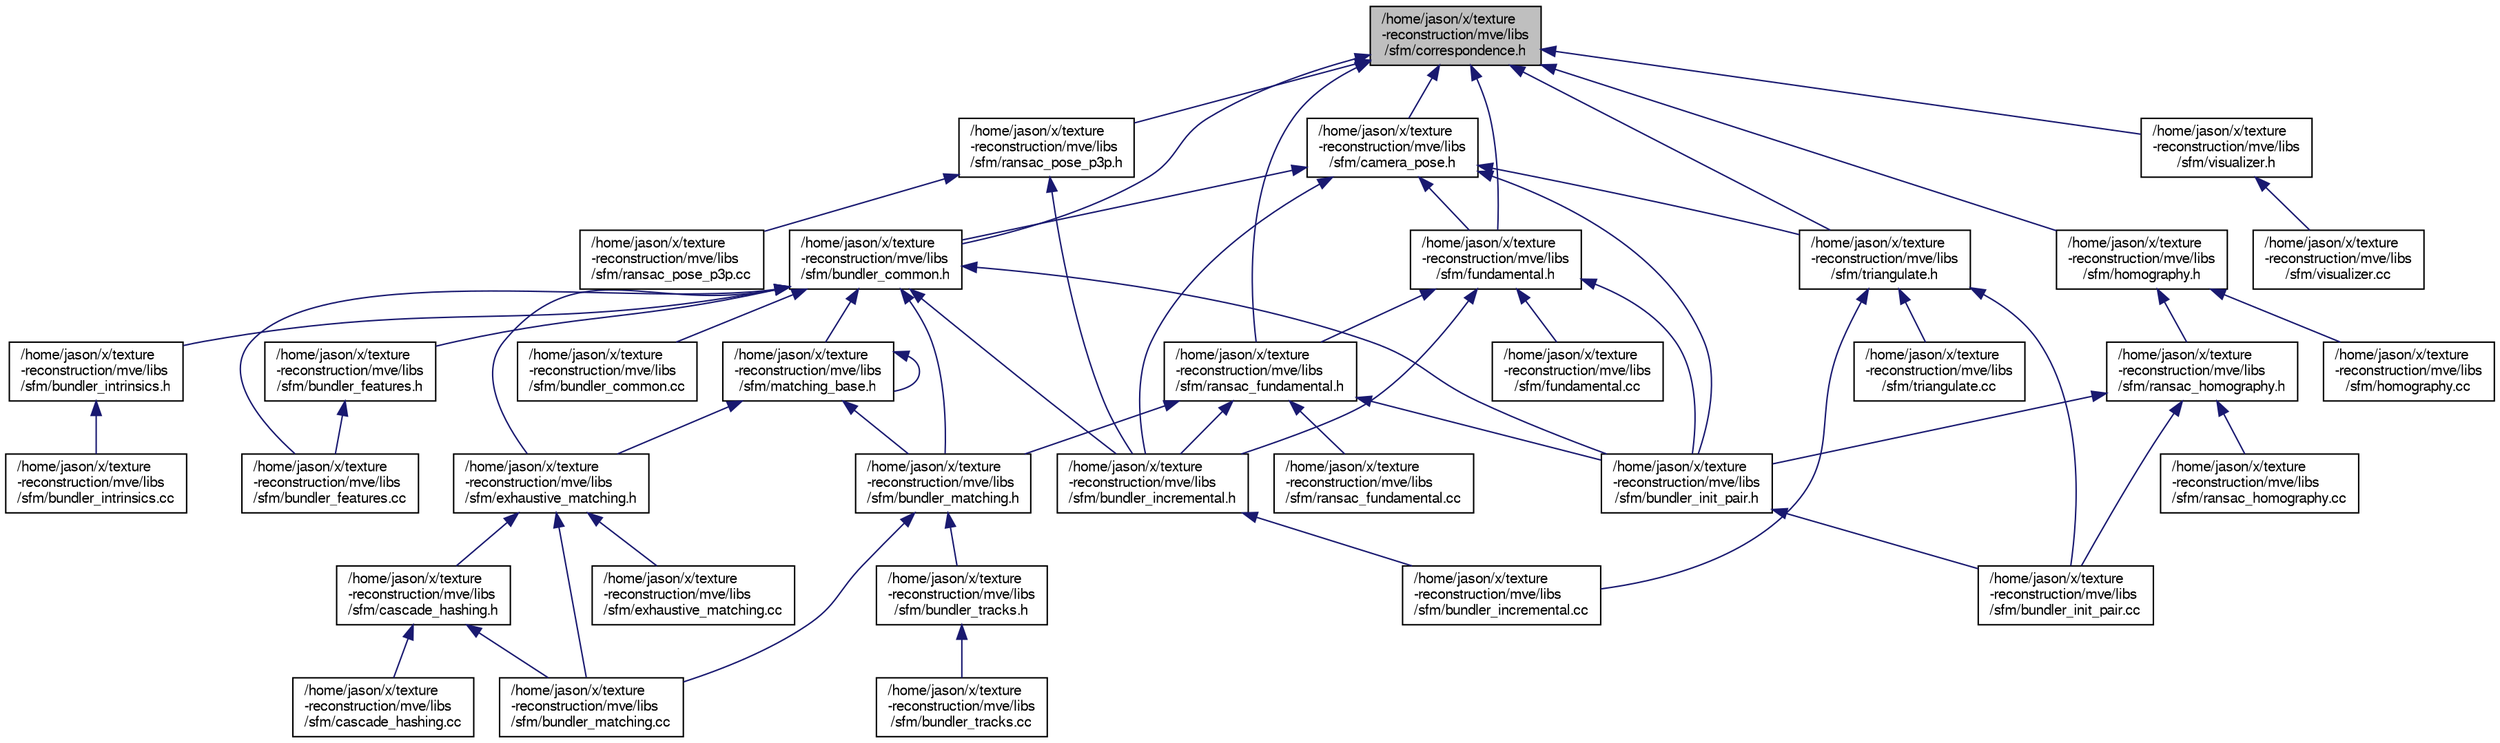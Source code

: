 digraph "/home/jason/x/texture-reconstruction/mve/libs/sfm/correspondence.h"
{
  edge [fontname="FreeSans",fontsize="10",labelfontname="FreeSans",labelfontsize="10"];
  node [fontname="FreeSans",fontsize="10",shape=record];
  Node16 [label="/home/jason/x/texture\l-reconstruction/mve/libs\l/sfm/correspondence.h",height=0.2,width=0.4,color="black", fillcolor="grey75", style="filled", fontcolor="black"];
  Node16 -> Node17 [dir="back",color="midnightblue",fontsize="10",style="solid",fontname="FreeSans"];
  Node17 [label="/home/jason/x/texture\l-reconstruction/mve/libs\l/sfm/camera_pose.h",height=0.2,width=0.4,color="black", fillcolor="white", style="filled",URL="$camera__pose_8h.html"];
  Node17 -> Node18 [dir="back",color="midnightblue",fontsize="10",style="solid",fontname="FreeSans"];
  Node18 [label="/home/jason/x/texture\l-reconstruction/mve/libs\l/sfm/bundler_common.h",height=0.2,width=0.4,color="black", fillcolor="white", style="filled",URL="$bundler__common_8h.html"];
  Node18 -> Node19 [dir="back",color="midnightblue",fontsize="10",style="solid",fontname="FreeSans"];
  Node19 [label="/home/jason/x/texture\l-reconstruction/mve/libs\l/sfm/bundler_common.cc",height=0.2,width=0.4,color="black", fillcolor="white", style="filled",URL="$bundler__common_8cc.html"];
  Node18 -> Node20 [dir="back",color="midnightblue",fontsize="10",style="solid",fontname="FreeSans"];
  Node20 [label="/home/jason/x/texture\l-reconstruction/mve/libs\l/sfm/bundler_features.cc",height=0.2,width=0.4,color="black", fillcolor="white", style="filled",URL="$bundler__features_8cc.html"];
  Node18 -> Node21 [dir="back",color="midnightblue",fontsize="10",style="solid",fontname="FreeSans"];
  Node21 [label="/home/jason/x/texture\l-reconstruction/mve/libs\l/sfm/bundler_features.h",height=0.2,width=0.4,color="black", fillcolor="white", style="filled",URL="$bundler__features_8h.html"];
  Node21 -> Node20 [dir="back",color="midnightblue",fontsize="10",style="solid",fontname="FreeSans"];
  Node18 -> Node22 [dir="back",color="midnightblue",fontsize="10",style="solid",fontname="FreeSans"];
  Node22 [label="/home/jason/x/texture\l-reconstruction/mve/libs\l/sfm/bundler_incremental.h",height=0.2,width=0.4,color="black", fillcolor="white", style="filled",URL="$bundler__incremental_8h.html"];
  Node22 -> Node23 [dir="back",color="midnightblue",fontsize="10",style="solid",fontname="FreeSans"];
  Node23 [label="/home/jason/x/texture\l-reconstruction/mve/libs\l/sfm/bundler_incremental.cc",height=0.2,width=0.4,color="black", fillcolor="white", style="filled",URL="$bundler__incremental_8cc.html"];
  Node18 -> Node24 [dir="back",color="midnightblue",fontsize="10",style="solid",fontname="FreeSans"];
  Node24 [label="/home/jason/x/texture\l-reconstruction/mve/libs\l/sfm/bundler_init_pair.h",height=0.2,width=0.4,color="black", fillcolor="white", style="filled",URL="$bundler__init__pair_8h.html"];
  Node24 -> Node25 [dir="back",color="midnightblue",fontsize="10",style="solid",fontname="FreeSans"];
  Node25 [label="/home/jason/x/texture\l-reconstruction/mve/libs\l/sfm/bundler_init_pair.cc",height=0.2,width=0.4,color="black", fillcolor="white", style="filled",URL="$bundler__init__pair_8cc.html"];
  Node18 -> Node26 [dir="back",color="midnightblue",fontsize="10",style="solid",fontname="FreeSans"];
  Node26 [label="/home/jason/x/texture\l-reconstruction/mve/libs\l/sfm/bundler_intrinsics.h",height=0.2,width=0.4,color="black", fillcolor="white", style="filled",URL="$bundler__intrinsics_8h.html"];
  Node26 -> Node27 [dir="back",color="midnightblue",fontsize="10",style="solid",fontname="FreeSans"];
  Node27 [label="/home/jason/x/texture\l-reconstruction/mve/libs\l/sfm/bundler_intrinsics.cc",height=0.2,width=0.4,color="black", fillcolor="white", style="filled",URL="$bundler__intrinsics_8cc.html"];
  Node18 -> Node28 [dir="back",color="midnightblue",fontsize="10",style="solid",fontname="FreeSans"];
  Node28 [label="/home/jason/x/texture\l-reconstruction/mve/libs\l/sfm/bundler_matching.h",height=0.2,width=0.4,color="black", fillcolor="white", style="filled",URL="$bundler__matching_8h.html"];
  Node28 -> Node29 [dir="back",color="midnightblue",fontsize="10",style="solid",fontname="FreeSans"];
  Node29 [label="/home/jason/x/texture\l-reconstruction/mve/libs\l/sfm/bundler_matching.cc",height=0.2,width=0.4,color="black", fillcolor="white", style="filled",URL="$bundler__matching_8cc.html"];
  Node28 -> Node30 [dir="back",color="midnightblue",fontsize="10",style="solid",fontname="FreeSans"];
  Node30 [label="/home/jason/x/texture\l-reconstruction/mve/libs\l/sfm/bundler_tracks.h",height=0.2,width=0.4,color="black", fillcolor="white", style="filled",URL="$bundler__tracks_8h.html"];
  Node30 -> Node31 [dir="back",color="midnightblue",fontsize="10",style="solid",fontname="FreeSans"];
  Node31 [label="/home/jason/x/texture\l-reconstruction/mve/libs\l/sfm/bundler_tracks.cc",height=0.2,width=0.4,color="black", fillcolor="white", style="filled",URL="$bundler__tracks_8cc.html"];
  Node18 -> Node32 [dir="back",color="midnightblue",fontsize="10",style="solid",fontname="FreeSans"];
  Node32 [label="/home/jason/x/texture\l-reconstruction/mve/libs\l/sfm/matching_base.h",height=0.2,width=0.4,color="black", fillcolor="white", style="filled",URL="$matching__base_8h.html"];
  Node32 -> Node28 [dir="back",color="midnightblue",fontsize="10",style="solid",fontname="FreeSans"];
  Node32 -> Node32 [dir="back",color="midnightblue",fontsize="10",style="solid",fontname="FreeSans"];
  Node32 -> Node33 [dir="back",color="midnightblue",fontsize="10",style="solid",fontname="FreeSans"];
  Node33 [label="/home/jason/x/texture\l-reconstruction/mve/libs\l/sfm/exhaustive_matching.h",height=0.2,width=0.4,color="black", fillcolor="white", style="filled",URL="$exhaustive__matching_8h.html"];
  Node33 -> Node34 [dir="back",color="midnightblue",fontsize="10",style="solid",fontname="FreeSans"];
  Node34 [label="/home/jason/x/texture\l-reconstruction/mve/libs\l/sfm/cascade_hashing.h",height=0.2,width=0.4,color="black", fillcolor="white", style="filled",URL="$cascade__hashing_8h.html"];
  Node34 -> Node29 [dir="back",color="midnightblue",fontsize="10",style="solid",fontname="FreeSans"];
  Node34 -> Node35 [dir="back",color="midnightblue",fontsize="10",style="solid",fontname="FreeSans"];
  Node35 [label="/home/jason/x/texture\l-reconstruction/mve/libs\l/sfm/cascade_hashing.cc",height=0.2,width=0.4,color="black", fillcolor="white", style="filled",URL="$cascade__hashing_8cc.html"];
  Node33 -> Node29 [dir="back",color="midnightblue",fontsize="10",style="solid",fontname="FreeSans"];
  Node33 -> Node36 [dir="back",color="midnightblue",fontsize="10",style="solid",fontname="FreeSans"];
  Node36 [label="/home/jason/x/texture\l-reconstruction/mve/libs\l/sfm/exhaustive_matching.cc",height=0.2,width=0.4,color="black", fillcolor="white", style="filled",URL="$exhaustive__matching_8cc.html"];
  Node18 -> Node33 [dir="back",color="midnightblue",fontsize="10",style="solid",fontname="FreeSans"];
  Node17 -> Node37 [dir="back",color="midnightblue",fontsize="10",style="solid",fontname="FreeSans"];
  Node37 [label="/home/jason/x/texture\l-reconstruction/mve/libs\l/sfm/triangulate.h",height=0.2,width=0.4,color="black", fillcolor="white", style="filled",URL="$triangulate_8h.html"];
  Node37 -> Node23 [dir="back",color="midnightblue",fontsize="10",style="solid",fontname="FreeSans"];
  Node37 -> Node25 [dir="back",color="midnightblue",fontsize="10",style="solid",fontname="FreeSans"];
  Node37 -> Node38 [dir="back",color="midnightblue",fontsize="10",style="solid",fontname="FreeSans"];
  Node38 [label="/home/jason/x/texture\l-reconstruction/mve/libs\l/sfm/triangulate.cc",height=0.2,width=0.4,color="black", fillcolor="white", style="filled",URL="$triangulate_8cc.html"];
  Node17 -> Node39 [dir="back",color="midnightblue",fontsize="10",style="solid",fontname="FreeSans"];
  Node39 [label="/home/jason/x/texture\l-reconstruction/mve/libs\l/sfm/fundamental.h",height=0.2,width=0.4,color="black", fillcolor="white", style="filled",URL="$fundamental_8h.html"];
  Node39 -> Node22 [dir="back",color="midnightblue",fontsize="10",style="solid",fontname="FreeSans"];
  Node39 -> Node40 [dir="back",color="midnightblue",fontsize="10",style="solid",fontname="FreeSans"];
  Node40 [label="/home/jason/x/texture\l-reconstruction/mve/libs\l/sfm/ransac_fundamental.h",height=0.2,width=0.4,color="black", fillcolor="white", style="filled",URL="$ransac__fundamental_8h.html"];
  Node40 -> Node22 [dir="back",color="midnightblue",fontsize="10",style="solid",fontname="FreeSans"];
  Node40 -> Node24 [dir="back",color="midnightblue",fontsize="10",style="solid",fontname="FreeSans"];
  Node40 -> Node28 [dir="back",color="midnightblue",fontsize="10",style="solid",fontname="FreeSans"];
  Node40 -> Node41 [dir="back",color="midnightblue",fontsize="10",style="solid",fontname="FreeSans"];
  Node41 [label="/home/jason/x/texture\l-reconstruction/mve/libs\l/sfm/ransac_fundamental.cc",height=0.2,width=0.4,color="black", fillcolor="white", style="filled",URL="$ransac__fundamental_8cc.html"];
  Node39 -> Node24 [dir="back",color="midnightblue",fontsize="10",style="solid",fontname="FreeSans"];
  Node39 -> Node42 [dir="back",color="midnightblue",fontsize="10",style="solid",fontname="FreeSans"];
  Node42 [label="/home/jason/x/texture\l-reconstruction/mve/libs\l/sfm/fundamental.cc",height=0.2,width=0.4,color="black", fillcolor="white", style="filled",URL="$fundamental_8cc.html"];
  Node17 -> Node22 [dir="back",color="midnightblue",fontsize="10",style="solid",fontname="FreeSans"];
  Node17 -> Node24 [dir="back",color="midnightblue",fontsize="10",style="solid",fontname="FreeSans"];
  Node16 -> Node18 [dir="back",color="midnightblue",fontsize="10",style="solid",fontname="FreeSans"];
  Node16 -> Node37 [dir="back",color="midnightblue",fontsize="10",style="solid",fontname="FreeSans"];
  Node16 -> Node39 [dir="back",color="midnightblue",fontsize="10",style="solid",fontname="FreeSans"];
  Node16 -> Node40 [dir="back",color="midnightblue",fontsize="10",style="solid",fontname="FreeSans"];
  Node16 -> Node43 [dir="back",color="midnightblue",fontsize="10",style="solid",fontname="FreeSans"];
  Node43 [label="/home/jason/x/texture\l-reconstruction/mve/libs\l/sfm/ransac_pose_p3p.h",height=0.2,width=0.4,color="black", fillcolor="white", style="filled",URL="$ransac__pose__p3p_8h.html"];
  Node43 -> Node22 [dir="back",color="midnightblue",fontsize="10",style="solid",fontname="FreeSans"];
  Node43 -> Node44 [dir="back",color="midnightblue",fontsize="10",style="solid",fontname="FreeSans"];
  Node44 [label="/home/jason/x/texture\l-reconstruction/mve/libs\l/sfm/ransac_pose_p3p.cc",height=0.2,width=0.4,color="black", fillcolor="white", style="filled",URL="$ransac__pose__p3p_8cc.html"];
  Node16 -> Node45 [dir="back",color="midnightblue",fontsize="10",style="solid",fontname="FreeSans"];
  Node45 [label="/home/jason/x/texture\l-reconstruction/mve/libs\l/sfm/homography.h",height=0.2,width=0.4,color="black", fillcolor="white", style="filled",URL="$homography_8h.html"];
  Node45 -> Node46 [dir="back",color="midnightblue",fontsize="10",style="solid",fontname="FreeSans"];
  Node46 [label="/home/jason/x/texture\l-reconstruction/mve/libs\l/sfm/ransac_homography.h",height=0.2,width=0.4,color="black", fillcolor="white", style="filled",URL="$ransac__homography_8h.html"];
  Node46 -> Node25 [dir="back",color="midnightblue",fontsize="10",style="solid",fontname="FreeSans"];
  Node46 -> Node24 [dir="back",color="midnightblue",fontsize="10",style="solid",fontname="FreeSans"];
  Node46 -> Node47 [dir="back",color="midnightblue",fontsize="10",style="solid",fontname="FreeSans"];
  Node47 [label="/home/jason/x/texture\l-reconstruction/mve/libs\l/sfm/ransac_homography.cc",height=0.2,width=0.4,color="black", fillcolor="white", style="filled",URL="$ransac__homography_8cc.html"];
  Node45 -> Node48 [dir="back",color="midnightblue",fontsize="10",style="solid",fontname="FreeSans"];
  Node48 [label="/home/jason/x/texture\l-reconstruction/mve/libs\l/sfm/homography.cc",height=0.2,width=0.4,color="black", fillcolor="white", style="filled",URL="$homography_8cc.html"];
  Node16 -> Node49 [dir="back",color="midnightblue",fontsize="10",style="solid",fontname="FreeSans"];
  Node49 [label="/home/jason/x/texture\l-reconstruction/mve/libs\l/sfm/visualizer.h",height=0.2,width=0.4,color="black", fillcolor="white", style="filled",URL="$visualizer_8h.html"];
  Node49 -> Node50 [dir="back",color="midnightblue",fontsize="10",style="solid",fontname="FreeSans"];
  Node50 [label="/home/jason/x/texture\l-reconstruction/mve/libs\l/sfm/visualizer.cc",height=0.2,width=0.4,color="black", fillcolor="white", style="filled",URL="$visualizer_8cc.html"];
}
